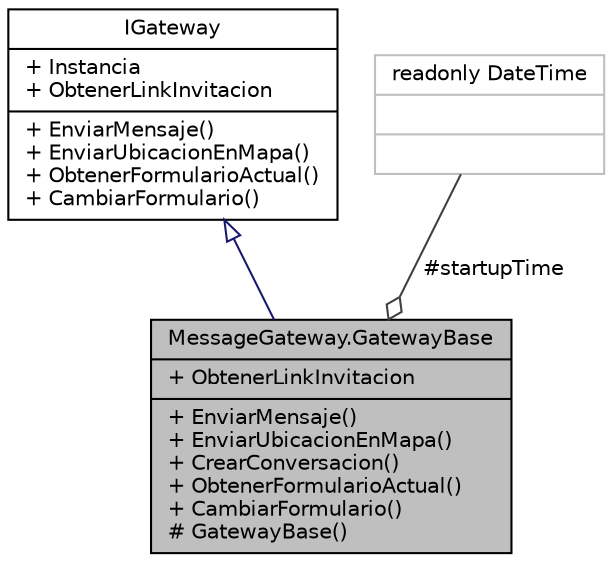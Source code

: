 digraph "MessageGateway.GatewayBase"
{
 // INTERACTIVE_SVG=YES
 // LATEX_PDF_SIZE
  edge [fontname="Helvetica",fontsize="10",labelfontname="Helvetica",labelfontsize="10"];
  node [fontname="Helvetica",fontsize="10",shape=record];
  Node1 [label="{MessageGateway.GatewayBase\n|+ ObtenerLinkInvitacion\l|+ EnviarMensaje()\l+ EnviarUbicacionEnMapa()\l+ CrearConversacion()\l+ ObtenerFormularioActual()\l+ CambiarFormulario()\l# GatewayBase()\l}",height=0.2,width=0.4,color="black", fillcolor="grey75", style="filled", fontcolor="black",tooltip="Clase base que al implementar la interfaz IGateway sigue el principio de inversión de dependencias."];
  Node2 -> Node1 [dir="back",color="midnightblue",fontsize="10",style="solid",arrowtail="onormal",fontname="Helvetica"];
  Node2 [label="{IGateway\n|+ Instancia\l+ ObtenerLinkInvitacion\l|+ EnviarMensaje()\l+ EnviarUbicacionEnMapa()\l+ ObtenerFormularioActual()\l+ CambiarFormulario()\l}",height=0.2,width=0.4,color="black", fillcolor="white", style="filled",URL="$interfaceMessageGateway_1_1IGateway.html",tooltip="Interfaz que engloba las diferentes salidas y entradas posibles de mensaje de invitación al bot (mail..."];
  Node3 -> Node1 [color="grey25",fontsize="10",style="solid",label=" #startupTime" ,arrowhead="odiamond",fontname="Helvetica"];
  Node3 [label="{readonly DateTime\n||}",height=0.2,width=0.4,color="grey75", fillcolor="white", style="filled",tooltip=" "];
}
